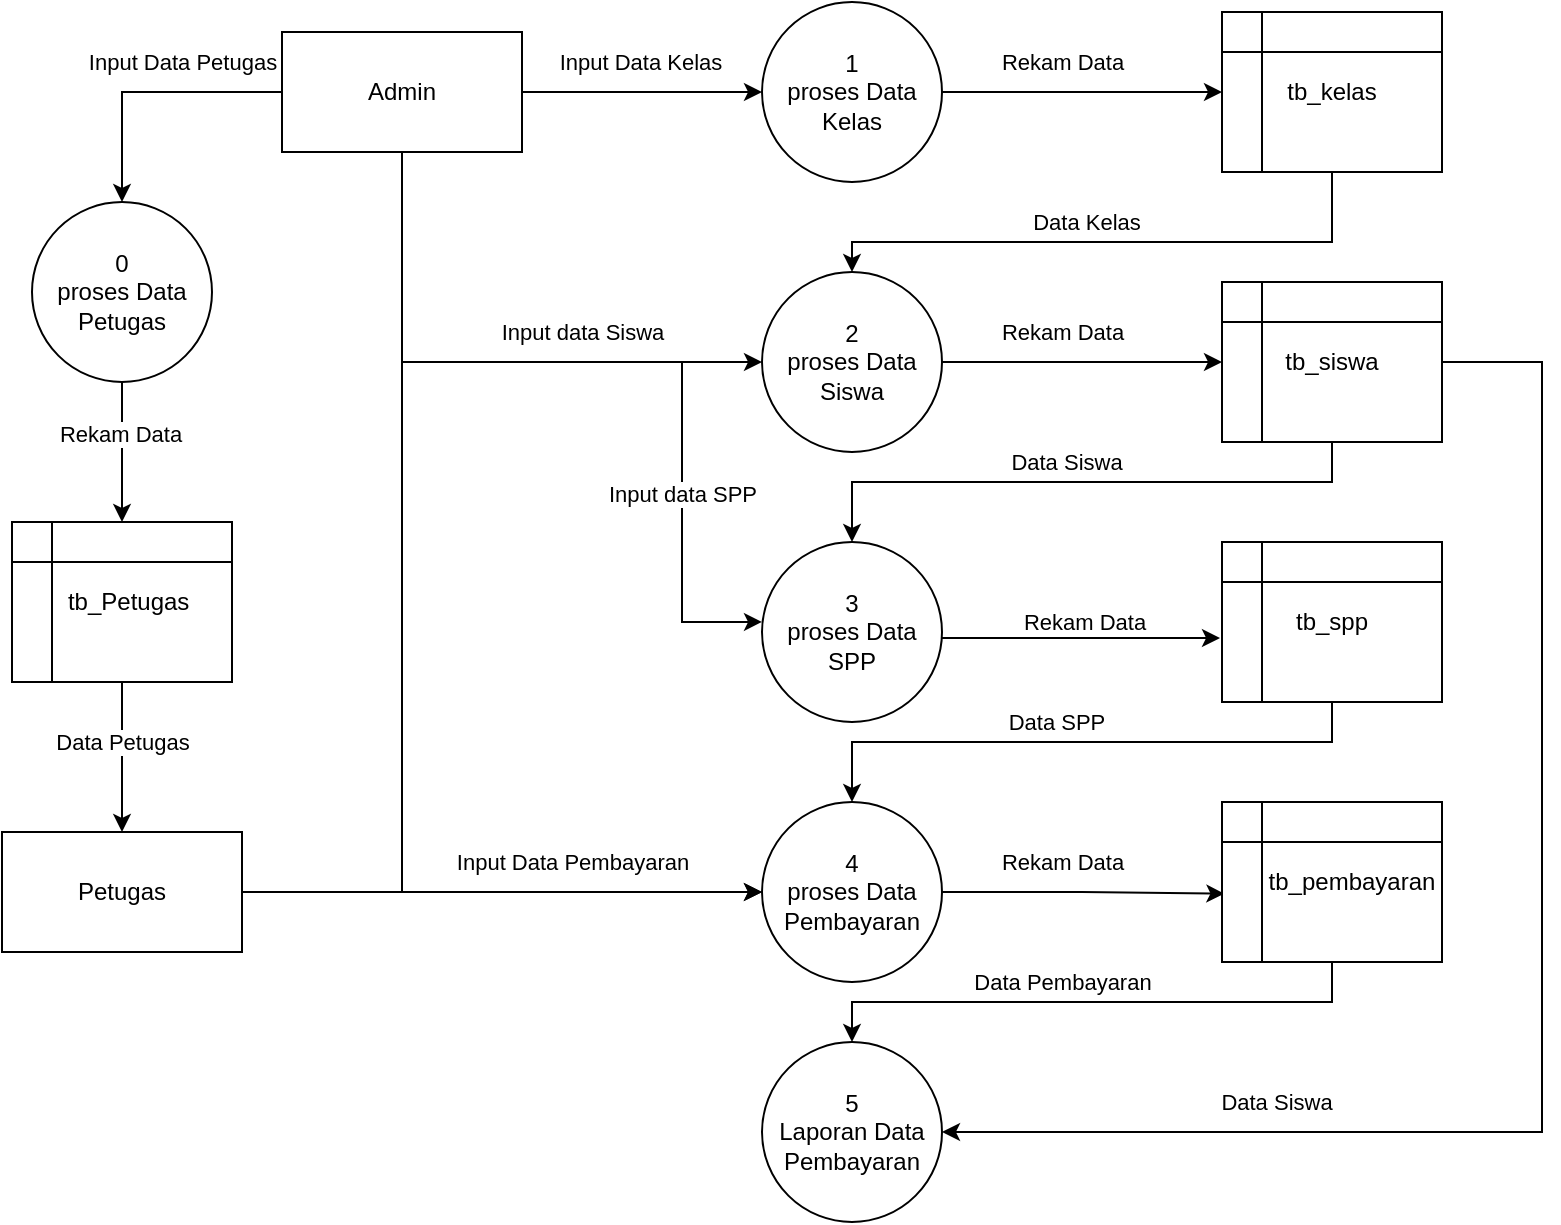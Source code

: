 <mxfile version="21.1.1" type="device">
  <diagram name="Page-1" id="uKpaWvmUeIAZyDd-qZt6">
    <mxGraphModel dx="1257" dy="746" grid="1" gridSize="10" guides="1" tooltips="1" connect="1" arrows="1" fold="1" page="1" pageScale="1" pageWidth="850" pageHeight="1100" math="0" shadow="0">
      <root>
        <mxCell id="0" />
        <mxCell id="1" parent="0" />
        <mxCell id="Tfeqr45VUfmXHqIMfcy5-3" style="edgeStyle=orthogonalEdgeStyle;rounded=0;orthogonalLoop=1;jettySize=auto;html=1;entryX=0;entryY=0.5;entryDx=0;entryDy=0;" edge="1" parent="1" source="Tfeqr45VUfmXHqIMfcy5-1" target="Tfeqr45VUfmXHqIMfcy5-2">
          <mxGeometry relative="1" as="geometry" />
        </mxCell>
        <mxCell id="Tfeqr45VUfmXHqIMfcy5-4" value="Input Data Kelas" style="edgeLabel;html=1;align=center;verticalAlign=middle;resizable=0;points=[];" vertex="1" connectable="0" parent="Tfeqr45VUfmXHqIMfcy5-3">
          <mxGeometry x="-0.244" y="-1" relative="1" as="geometry">
            <mxPoint x="13" y="-16" as="offset" />
          </mxGeometry>
        </mxCell>
        <mxCell id="Tfeqr45VUfmXHqIMfcy5-13" style="edgeStyle=orthogonalEdgeStyle;rounded=0;orthogonalLoop=1;jettySize=auto;html=1;entryX=0;entryY=0.5;entryDx=0;entryDy=0;" edge="1" parent="1" source="Tfeqr45VUfmXHqIMfcy5-1" target="Tfeqr45VUfmXHqIMfcy5-10">
          <mxGeometry relative="1" as="geometry">
            <Array as="points">
              <mxPoint x="230" y="220" />
            </Array>
          </mxGeometry>
        </mxCell>
        <mxCell id="Tfeqr45VUfmXHqIMfcy5-14" value="Input data Siswa" style="edgeLabel;html=1;align=center;verticalAlign=middle;resizable=0;points=[];" vertex="1" connectable="0" parent="Tfeqr45VUfmXHqIMfcy5-13">
          <mxGeometry x="0.28" y="-2" relative="1" as="geometry">
            <mxPoint x="12" y="-17" as="offset" />
          </mxGeometry>
        </mxCell>
        <mxCell id="Tfeqr45VUfmXHqIMfcy5-24" style="edgeStyle=orthogonalEdgeStyle;rounded=0;orthogonalLoop=1;jettySize=auto;html=1;entryX=0;entryY=0.444;entryDx=0;entryDy=0;entryPerimeter=0;" edge="1" parent="1" source="Tfeqr45VUfmXHqIMfcy5-1" target="Tfeqr45VUfmXHqIMfcy5-18">
          <mxGeometry relative="1" as="geometry">
            <mxPoint x="390" y="350" as="targetPoint" />
            <Array as="points">
              <mxPoint x="230" y="220" />
              <mxPoint x="370" y="220" />
              <mxPoint x="370" y="350" />
            </Array>
          </mxGeometry>
        </mxCell>
        <mxCell id="Tfeqr45VUfmXHqIMfcy5-25" value="Input data SPP" style="edgeLabel;html=1;align=center;verticalAlign=middle;resizable=0;points=[];" vertex="1" connectable="0" parent="Tfeqr45VUfmXHqIMfcy5-24">
          <mxGeometry x="0.272" relative="1" as="geometry">
            <mxPoint y="47" as="offset" />
          </mxGeometry>
        </mxCell>
        <mxCell id="Tfeqr45VUfmXHqIMfcy5-26" style="edgeStyle=orthogonalEdgeStyle;rounded=0;orthogonalLoop=1;jettySize=auto;html=1;entryX=0;entryY=0.5;entryDx=0;entryDy=0;" edge="1" parent="1" source="Tfeqr45VUfmXHqIMfcy5-1" target="Tfeqr45VUfmXHqIMfcy5-28">
          <mxGeometry relative="1" as="geometry">
            <mxPoint x="380" y="490" as="targetPoint" />
            <Array as="points">
              <mxPoint x="230" y="485" />
            </Array>
          </mxGeometry>
        </mxCell>
        <mxCell id="Tfeqr45VUfmXHqIMfcy5-29" value="Input Data Pembayaran" style="edgeLabel;html=1;align=center;verticalAlign=middle;resizable=0;points=[];" vertex="1" connectable="0" parent="Tfeqr45VUfmXHqIMfcy5-26">
          <mxGeometry x="0.565" relative="1" as="geometry">
            <mxPoint x="24" y="-15" as="offset" />
          </mxGeometry>
        </mxCell>
        <mxCell id="Tfeqr45VUfmXHqIMfcy5-47" style="edgeStyle=orthogonalEdgeStyle;rounded=0;orthogonalLoop=1;jettySize=auto;html=1;entryX=0.5;entryY=0;entryDx=0;entryDy=0;" edge="1" parent="1" source="Tfeqr45VUfmXHqIMfcy5-1" target="Tfeqr45VUfmXHqIMfcy5-46">
          <mxGeometry relative="1" as="geometry" />
        </mxCell>
        <mxCell id="Tfeqr45VUfmXHqIMfcy5-48" value="Input Data Petugas" style="edgeLabel;html=1;align=center;verticalAlign=middle;resizable=0;points=[];" vertex="1" connectable="0" parent="Tfeqr45VUfmXHqIMfcy5-47">
          <mxGeometry x="-0.097" y="4" relative="1" as="geometry">
            <mxPoint x="11" y="-19" as="offset" />
          </mxGeometry>
        </mxCell>
        <mxCell id="Tfeqr45VUfmXHqIMfcy5-1" value="Admin" style="rounded=0;whiteSpace=wrap;html=1;" vertex="1" parent="1">
          <mxGeometry x="170" y="55" width="120" height="60" as="geometry" />
        </mxCell>
        <mxCell id="Tfeqr45VUfmXHqIMfcy5-7" style="edgeStyle=orthogonalEdgeStyle;rounded=0;orthogonalLoop=1;jettySize=auto;html=1;entryX=0;entryY=0.5;entryDx=0;entryDy=0;" edge="1" parent="1" source="Tfeqr45VUfmXHqIMfcy5-2" target="Tfeqr45VUfmXHqIMfcy5-6">
          <mxGeometry relative="1" as="geometry" />
        </mxCell>
        <mxCell id="Tfeqr45VUfmXHqIMfcy5-8" value="Rekam Data" style="edgeLabel;html=1;align=center;verticalAlign=middle;resizable=0;points=[];" vertex="1" connectable="0" parent="Tfeqr45VUfmXHqIMfcy5-7">
          <mxGeometry x="-0.171" y="-1" relative="1" as="geometry">
            <mxPoint x="2" y="-16" as="offset" />
          </mxGeometry>
        </mxCell>
        <mxCell id="Tfeqr45VUfmXHqIMfcy5-2" value="1&lt;br&gt;proses Data Kelas" style="ellipse;whiteSpace=wrap;html=1;aspect=fixed;" vertex="1" parent="1">
          <mxGeometry x="410" y="40" width="90" height="90" as="geometry" />
        </mxCell>
        <mxCell id="Tfeqr45VUfmXHqIMfcy5-11" style="edgeStyle=orthogonalEdgeStyle;rounded=0;orthogonalLoop=1;jettySize=auto;html=1;entryX=0.5;entryY=0;entryDx=0;entryDy=0;" edge="1" parent="1" source="Tfeqr45VUfmXHqIMfcy5-6" target="Tfeqr45VUfmXHqIMfcy5-10">
          <mxGeometry relative="1" as="geometry">
            <mxPoint x="530" y="170" as="targetPoint" />
            <Array as="points">
              <mxPoint x="695" y="160" />
              <mxPoint x="455" y="160" />
            </Array>
          </mxGeometry>
        </mxCell>
        <mxCell id="Tfeqr45VUfmXHqIMfcy5-12" value="Data Kelas" style="edgeLabel;html=1;align=center;verticalAlign=middle;resizable=0;points=[];" vertex="1" connectable="0" parent="Tfeqr45VUfmXHqIMfcy5-11">
          <mxGeometry x="0.092" y="1" relative="1" as="geometry">
            <mxPoint y="-11" as="offset" />
          </mxGeometry>
        </mxCell>
        <mxCell id="Tfeqr45VUfmXHqIMfcy5-6" value="tb_kelas" style="shape=internalStorage;whiteSpace=wrap;html=1;backgroundOutline=1;" vertex="1" parent="1">
          <mxGeometry x="640" y="45" width="110" height="80" as="geometry" />
        </mxCell>
        <mxCell id="Tfeqr45VUfmXHqIMfcy5-16" style="edgeStyle=orthogonalEdgeStyle;rounded=0;orthogonalLoop=1;jettySize=auto;html=1;entryX=0;entryY=0.5;entryDx=0;entryDy=0;" edge="1" parent="1" source="Tfeqr45VUfmXHqIMfcy5-10" target="Tfeqr45VUfmXHqIMfcy5-15">
          <mxGeometry relative="1" as="geometry">
            <Array as="points">
              <mxPoint x="640" y="220" />
            </Array>
          </mxGeometry>
        </mxCell>
        <mxCell id="Tfeqr45VUfmXHqIMfcy5-17" value="Rekam Data" style="edgeLabel;html=1;align=center;verticalAlign=middle;resizable=0;points=[];" vertex="1" connectable="0" parent="Tfeqr45VUfmXHqIMfcy5-16">
          <mxGeometry x="-0.243" y="-2" relative="1" as="geometry">
            <mxPoint x="7" y="-17" as="offset" />
          </mxGeometry>
        </mxCell>
        <mxCell id="Tfeqr45VUfmXHqIMfcy5-10" value="2&lt;br&gt;proses Data Siswa" style="ellipse;whiteSpace=wrap;html=1;aspect=fixed;" vertex="1" parent="1">
          <mxGeometry x="410" y="175" width="90" height="90" as="geometry" />
        </mxCell>
        <mxCell id="Tfeqr45VUfmXHqIMfcy5-19" style="edgeStyle=orthogonalEdgeStyle;rounded=0;orthogonalLoop=1;jettySize=auto;html=1;entryX=0.5;entryY=0;entryDx=0;entryDy=0;" edge="1" parent="1" source="Tfeqr45VUfmXHqIMfcy5-15" target="Tfeqr45VUfmXHqIMfcy5-18">
          <mxGeometry relative="1" as="geometry">
            <Array as="points">
              <mxPoint x="695" y="280" />
              <mxPoint x="455" y="280" />
            </Array>
          </mxGeometry>
        </mxCell>
        <mxCell id="Tfeqr45VUfmXHqIMfcy5-22" value="Data Siswa" style="edgeLabel;html=1;align=center;verticalAlign=middle;resizable=0;points=[];" vertex="1" connectable="0" parent="Tfeqr45VUfmXHqIMfcy5-19">
          <mxGeometry x="0.172" relative="1" as="geometry">
            <mxPoint x="17" y="-10" as="offset" />
          </mxGeometry>
        </mxCell>
        <mxCell id="Tfeqr45VUfmXHqIMfcy5-44" style="edgeStyle=orthogonalEdgeStyle;rounded=0;orthogonalLoop=1;jettySize=auto;html=1;entryX=1;entryY=0.5;entryDx=0;entryDy=0;" edge="1" parent="1" source="Tfeqr45VUfmXHqIMfcy5-15" target="Tfeqr45VUfmXHqIMfcy5-41">
          <mxGeometry relative="1" as="geometry">
            <Array as="points">
              <mxPoint x="800" y="220" />
              <mxPoint x="800" y="605" />
            </Array>
          </mxGeometry>
        </mxCell>
        <mxCell id="Tfeqr45VUfmXHqIMfcy5-45" value="Data Siswa" style="edgeLabel;html=1;align=center;verticalAlign=middle;resizable=0;points=[];" vertex="1" connectable="0" parent="Tfeqr45VUfmXHqIMfcy5-44">
          <mxGeometry x="0.546" y="1" relative="1" as="geometry">
            <mxPoint y="-16" as="offset" />
          </mxGeometry>
        </mxCell>
        <mxCell id="Tfeqr45VUfmXHqIMfcy5-15" value="tb_siswa" style="shape=internalStorage;whiteSpace=wrap;html=1;backgroundOutline=1;" vertex="1" parent="1">
          <mxGeometry x="640" y="180" width="110" height="80" as="geometry" />
        </mxCell>
        <mxCell id="Tfeqr45VUfmXHqIMfcy5-31" style="edgeStyle=orthogonalEdgeStyle;rounded=0;orthogonalLoop=1;jettySize=auto;html=1;entryX=-0.009;entryY=0.6;entryDx=0;entryDy=0;entryPerimeter=0;" edge="1" parent="1" source="Tfeqr45VUfmXHqIMfcy5-18" target="Tfeqr45VUfmXHqIMfcy5-30">
          <mxGeometry relative="1" as="geometry">
            <Array as="points">
              <mxPoint x="540" y="358" />
              <mxPoint x="540" y="358" />
            </Array>
          </mxGeometry>
        </mxCell>
        <mxCell id="Tfeqr45VUfmXHqIMfcy5-32" value="Rekam Data" style="edgeLabel;html=1;align=center;verticalAlign=middle;resizable=0;points=[];" vertex="1" connectable="0" parent="Tfeqr45VUfmXHqIMfcy5-31">
          <mxGeometry x="-0.162" y="1" relative="1" as="geometry">
            <mxPoint x="12" y="-7" as="offset" />
          </mxGeometry>
        </mxCell>
        <mxCell id="Tfeqr45VUfmXHqIMfcy5-18" value="3&lt;br&gt;proses Data SPP" style="ellipse;whiteSpace=wrap;html=1;aspect=fixed;" vertex="1" parent="1">
          <mxGeometry x="410" y="310" width="90" height="90" as="geometry" />
        </mxCell>
        <mxCell id="Tfeqr45VUfmXHqIMfcy5-34" style="edgeStyle=orthogonalEdgeStyle;rounded=0;orthogonalLoop=1;jettySize=auto;html=1;entryX=0.011;entryY=0.573;entryDx=0;entryDy=0;entryPerimeter=0;" edge="1" parent="1" source="Tfeqr45VUfmXHqIMfcy5-28" target="Tfeqr45VUfmXHqIMfcy5-33">
          <mxGeometry relative="1" as="geometry" />
        </mxCell>
        <mxCell id="Tfeqr45VUfmXHqIMfcy5-35" value="Rekam Data" style="edgeLabel;html=1;align=center;verticalAlign=middle;resizable=0;points=[];" vertex="1" connectable="0" parent="Tfeqr45VUfmXHqIMfcy5-34">
          <mxGeometry x="-0.338" y="1" relative="1" as="geometry">
            <mxPoint x="13" y="-14" as="offset" />
          </mxGeometry>
        </mxCell>
        <mxCell id="Tfeqr45VUfmXHqIMfcy5-28" value="4&lt;br&gt;proses Data Pembayaran" style="ellipse;whiteSpace=wrap;html=1;aspect=fixed;" vertex="1" parent="1">
          <mxGeometry x="410" y="440" width="90" height="90" as="geometry" />
        </mxCell>
        <mxCell id="Tfeqr45VUfmXHqIMfcy5-36" style="edgeStyle=orthogonalEdgeStyle;rounded=0;orthogonalLoop=1;jettySize=auto;html=1;" edge="1" parent="1" source="Tfeqr45VUfmXHqIMfcy5-30" target="Tfeqr45VUfmXHqIMfcy5-28">
          <mxGeometry relative="1" as="geometry">
            <Array as="points">
              <mxPoint x="695" y="410" />
              <mxPoint x="455" y="410" />
            </Array>
          </mxGeometry>
        </mxCell>
        <mxCell id="Tfeqr45VUfmXHqIMfcy5-37" value="Data SPP" style="edgeLabel;html=1;align=center;verticalAlign=middle;resizable=0;points=[];" vertex="1" connectable="0" parent="Tfeqr45VUfmXHqIMfcy5-36">
          <mxGeometry x="0.094" relative="1" as="geometry">
            <mxPoint y="-10" as="offset" />
          </mxGeometry>
        </mxCell>
        <mxCell id="Tfeqr45VUfmXHqIMfcy5-30" value="tb_spp" style="shape=internalStorage;whiteSpace=wrap;html=1;backgroundOutline=1;" vertex="1" parent="1">
          <mxGeometry x="640" y="310" width="110" height="80" as="geometry" />
        </mxCell>
        <mxCell id="Tfeqr45VUfmXHqIMfcy5-42" style="edgeStyle=orthogonalEdgeStyle;rounded=0;orthogonalLoop=1;jettySize=auto;html=1;" edge="1" parent="1" source="Tfeqr45VUfmXHqIMfcy5-33" target="Tfeqr45VUfmXHqIMfcy5-41">
          <mxGeometry relative="1" as="geometry">
            <Array as="points">
              <mxPoint x="695" y="540" />
              <mxPoint x="455" y="540" />
            </Array>
          </mxGeometry>
        </mxCell>
        <mxCell id="Tfeqr45VUfmXHqIMfcy5-43" value="Data Pembayaran" style="edgeLabel;html=1;align=center;verticalAlign=middle;resizable=0;points=[];" vertex="1" connectable="0" parent="Tfeqr45VUfmXHqIMfcy5-42">
          <mxGeometry x="0.143" y="1" relative="1" as="geometry">
            <mxPoint x="5" y="-11" as="offset" />
          </mxGeometry>
        </mxCell>
        <mxCell id="Tfeqr45VUfmXHqIMfcy5-33" value="&amp;nbsp; &amp;nbsp; &amp;nbsp; tb_pembayaran" style="shape=internalStorage;whiteSpace=wrap;html=1;backgroundOutline=1;" vertex="1" parent="1">
          <mxGeometry x="640" y="440" width="110" height="80" as="geometry" />
        </mxCell>
        <mxCell id="Tfeqr45VUfmXHqIMfcy5-41" value="5&lt;br&gt;Laporan Data Pembayaran" style="ellipse;whiteSpace=wrap;html=1;aspect=fixed;" vertex="1" parent="1">
          <mxGeometry x="410" y="560" width="90" height="90" as="geometry" />
        </mxCell>
        <mxCell id="Tfeqr45VUfmXHqIMfcy5-50" style="edgeStyle=orthogonalEdgeStyle;rounded=0;orthogonalLoop=1;jettySize=auto;html=1;entryX=0.5;entryY=0;entryDx=0;entryDy=0;" edge="1" parent="1" source="Tfeqr45VUfmXHqIMfcy5-46" target="Tfeqr45VUfmXHqIMfcy5-49">
          <mxGeometry relative="1" as="geometry">
            <mxPoint x="90" y="270" as="targetPoint" />
          </mxGeometry>
        </mxCell>
        <mxCell id="Tfeqr45VUfmXHqIMfcy5-52" value="Rekam Data" style="edgeLabel;html=1;align=center;verticalAlign=middle;resizable=0;points=[];" vertex="1" connectable="0" parent="Tfeqr45VUfmXHqIMfcy5-50">
          <mxGeometry x="-0.261" y="-1" relative="1" as="geometry">
            <mxPoint as="offset" />
          </mxGeometry>
        </mxCell>
        <mxCell id="Tfeqr45VUfmXHqIMfcy5-46" value="0&lt;br&gt;proses Data Petugas" style="ellipse;whiteSpace=wrap;html=1;aspect=fixed;" vertex="1" parent="1">
          <mxGeometry x="45" y="140" width="90" height="90" as="geometry" />
        </mxCell>
        <mxCell id="Tfeqr45VUfmXHqIMfcy5-54" style="edgeStyle=orthogonalEdgeStyle;rounded=0;orthogonalLoop=1;jettySize=auto;html=1;entryX=0.5;entryY=0;entryDx=0;entryDy=0;" edge="1" parent="1" source="Tfeqr45VUfmXHqIMfcy5-49" target="Tfeqr45VUfmXHqIMfcy5-53">
          <mxGeometry relative="1" as="geometry">
            <mxPoint x="90" y="430" as="targetPoint" />
          </mxGeometry>
        </mxCell>
        <mxCell id="Tfeqr45VUfmXHqIMfcy5-55" value="Data Petugas" style="edgeLabel;html=1;align=center;verticalAlign=middle;resizable=0;points=[];" vertex="1" connectable="0" parent="Tfeqr45VUfmXHqIMfcy5-54">
          <mxGeometry x="-0.215" relative="1" as="geometry">
            <mxPoint as="offset" />
          </mxGeometry>
        </mxCell>
        <mxCell id="Tfeqr45VUfmXHqIMfcy5-49" value="&amp;nbsp; tb_Petugas" style="shape=internalStorage;whiteSpace=wrap;html=1;backgroundOutline=1;" vertex="1" parent="1">
          <mxGeometry x="35" y="300" width="110" height="80" as="geometry" />
        </mxCell>
        <mxCell id="Tfeqr45VUfmXHqIMfcy5-56" style="edgeStyle=orthogonalEdgeStyle;rounded=0;orthogonalLoop=1;jettySize=auto;html=1;entryX=0;entryY=0.5;entryDx=0;entryDy=0;" edge="1" parent="1" source="Tfeqr45VUfmXHqIMfcy5-53" target="Tfeqr45VUfmXHqIMfcy5-28">
          <mxGeometry relative="1" as="geometry" />
        </mxCell>
        <mxCell id="Tfeqr45VUfmXHqIMfcy5-53" value="Petugas" style="rounded=0;whiteSpace=wrap;html=1;" vertex="1" parent="1">
          <mxGeometry x="30" y="455" width="120" height="60" as="geometry" />
        </mxCell>
      </root>
    </mxGraphModel>
  </diagram>
</mxfile>
